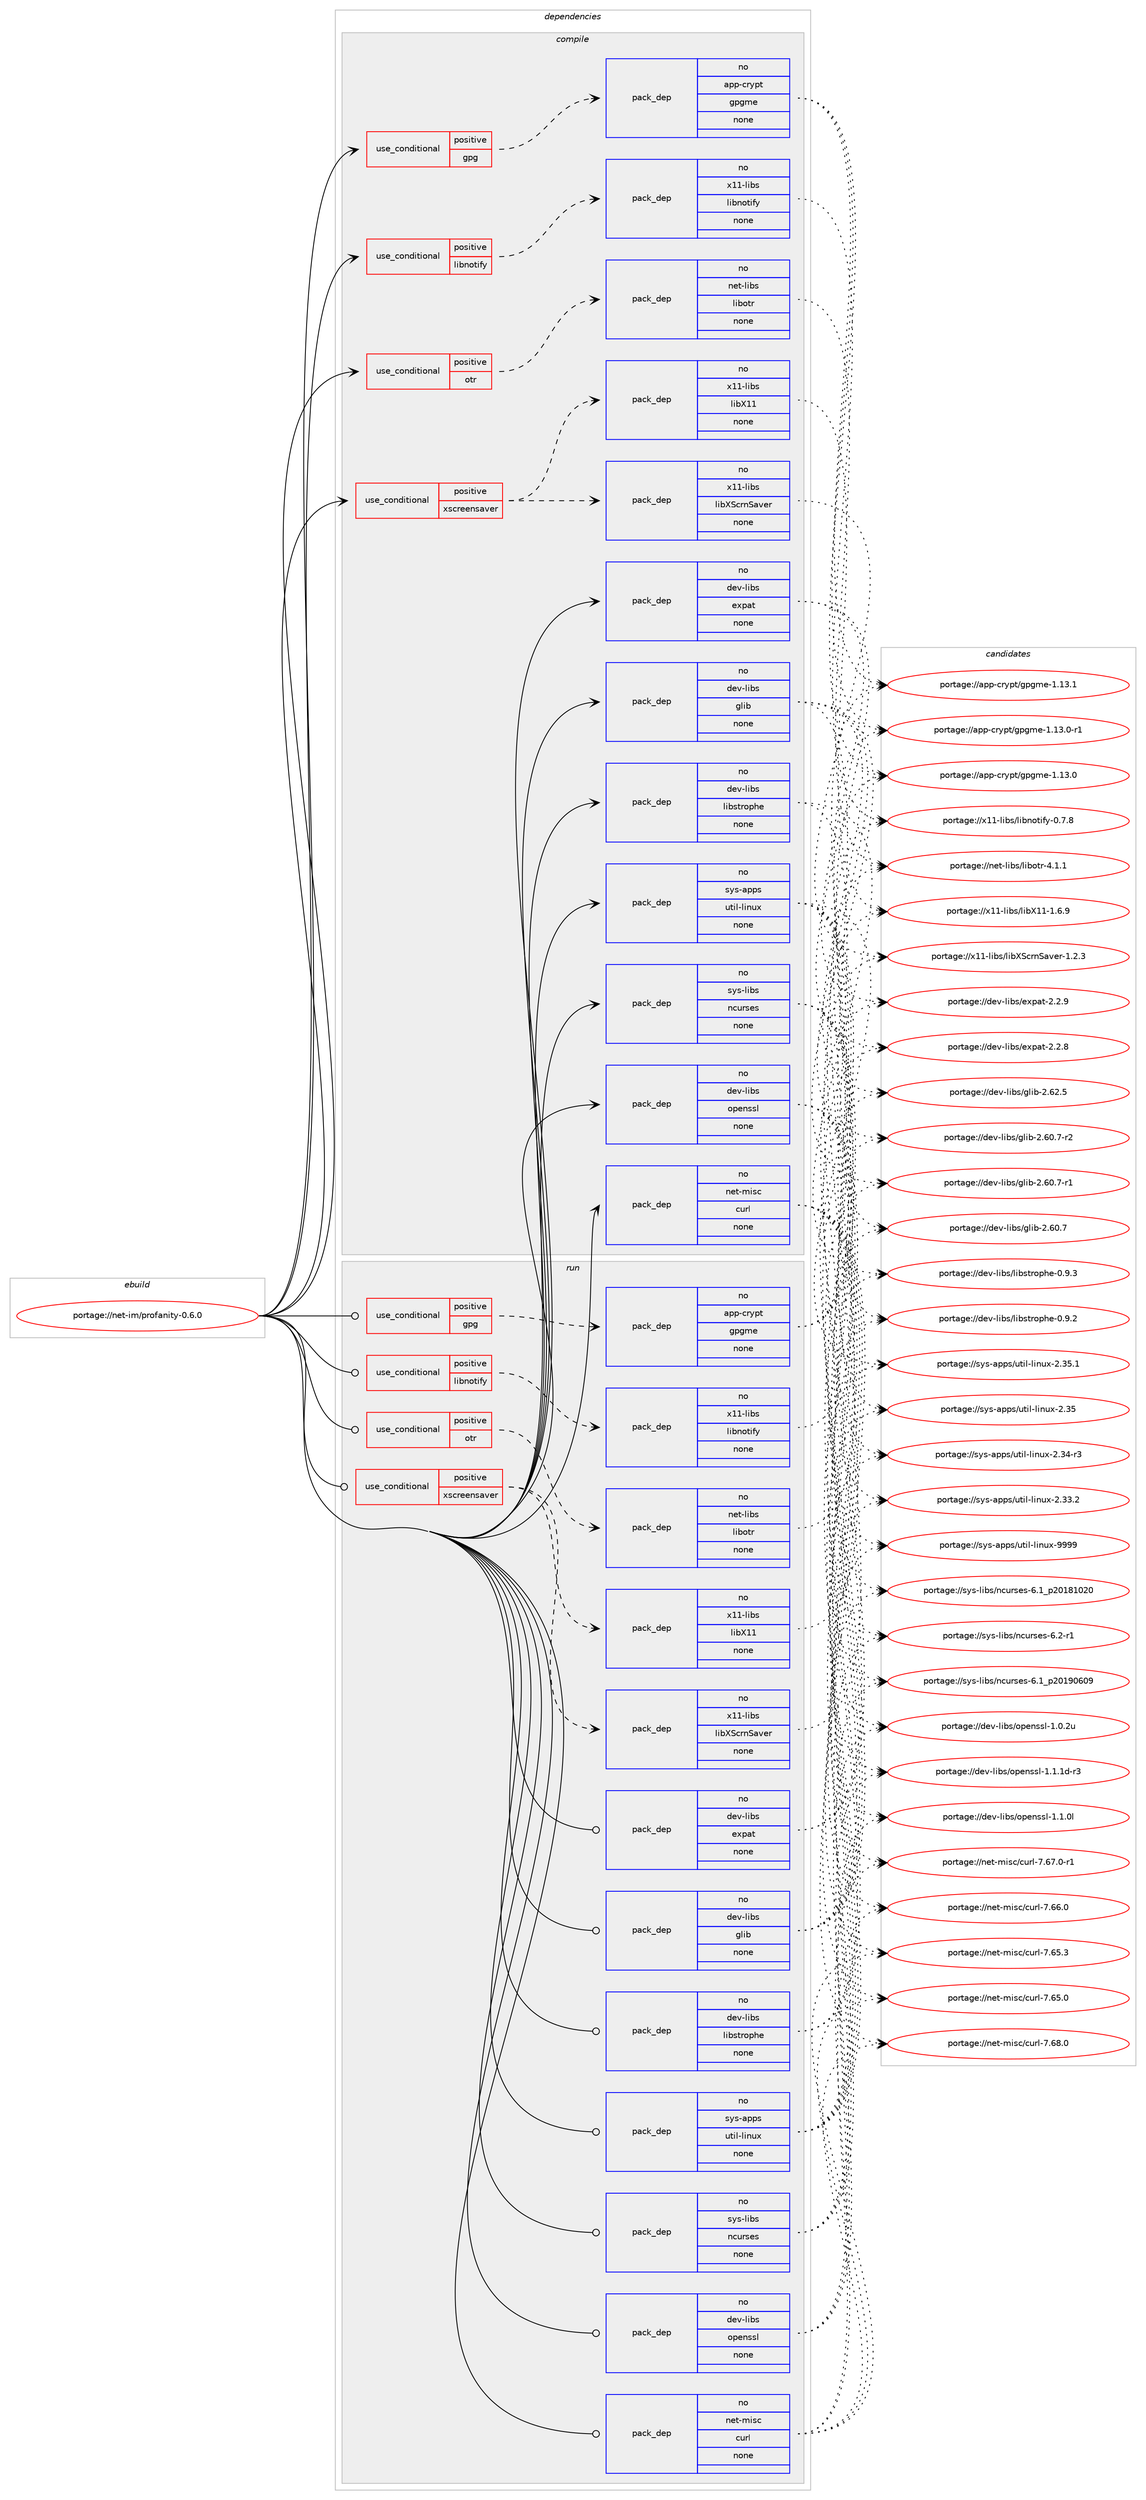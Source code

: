 digraph prolog {

# *************
# Graph options
# *************

newrank=true;
concentrate=true;
compound=true;
graph [rankdir=LR,fontname=Helvetica,fontsize=10,ranksep=1.5];#, ranksep=2.5, nodesep=0.2];
edge  [arrowhead=vee];
node  [fontname=Helvetica,fontsize=10];

# **********
# The ebuild
# **********

subgraph cluster_leftcol {
color=gray;
rank=same;
label=<<i>ebuild</i>>;
id [label="portage://net-im/profanity-0.6.0", color=red, width=4, href="../net-im/profanity-0.6.0.svg"];
}

# ****************
# The dependencies
# ****************

subgraph cluster_midcol {
color=gray;
label=<<i>dependencies</i>>;
subgraph cluster_compile {
fillcolor="#eeeeee";
style=filled;
label=<<i>compile</i>>;
subgraph cond20872 {
dependency93457 [label=<<TABLE BORDER="0" CELLBORDER="1" CELLSPACING="0" CELLPADDING="4"><TR><TD ROWSPAN="3" CELLPADDING="10">use_conditional</TD></TR><TR><TD>positive</TD></TR><TR><TD>gpg</TD></TR></TABLE>>, shape=none, color=red];
subgraph pack70859 {
dependency93458 [label=<<TABLE BORDER="0" CELLBORDER="1" CELLSPACING="0" CELLPADDING="4" WIDTH="220"><TR><TD ROWSPAN="6" CELLPADDING="30">pack_dep</TD></TR><TR><TD WIDTH="110">no</TD></TR><TR><TD>app-crypt</TD></TR><TR><TD>gpgme</TD></TR><TR><TD>none</TD></TR><TR><TD></TD></TR></TABLE>>, shape=none, color=blue];
}
dependency93457:e -> dependency93458:w [weight=20,style="dashed",arrowhead="vee"];
}
id:e -> dependency93457:w [weight=20,style="solid",arrowhead="vee"];
subgraph cond20873 {
dependency93459 [label=<<TABLE BORDER="0" CELLBORDER="1" CELLSPACING="0" CELLPADDING="4"><TR><TD ROWSPAN="3" CELLPADDING="10">use_conditional</TD></TR><TR><TD>positive</TD></TR><TR><TD>libnotify</TD></TR></TABLE>>, shape=none, color=red];
subgraph pack70860 {
dependency93460 [label=<<TABLE BORDER="0" CELLBORDER="1" CELLSPACING="0" CELLPADDING="4" WIDTH="220"><TR><TD ROWSPAN="6" CELLPADDING="30">pack_dep</TD></TR><TR><TD WIDTH="110">no</TD></TR><TR><TD>x11-libs</TD></TR><TR><TD>libnotify</TD></TR><TR><TD>none</TD></TR><TR><TD></TD></TR></TABLE>>, shape=none, color=blue];
}
dependency93459:e -> dependency93460:w [weight=20,style="dashed",arrowhead="vee"];
}
id:e -> dependency93459:w [weight=20,style="solid",arrowhead="vee"];
subgraph cond20874 {
dependency93461 [label=<<TABLE BORDER="0" CELLBORDER="1" CELLSPACING="0" CELLPADDING="4"><TR><TD ROWSPAN="3" CELLPADDING="10">use_conditional</TD></TR><TR><TD>positive</TD></TR><TR><TD>otr</TD></TR></TABLE>>, shape=none, color=red];
subgraph pack70861 {
dependency93462 [label=<<TABLE BORDER="0" CELLBORDER="1" CELLSPACING="0" CELLPADDING="4" WIDTH="220"><TR><TD ROWSPAN="6" CELLPADDING="30">pack_dep</TD></TR><TR><TD WIDTH="110">no</TD></TR><TR><TD>net-libs</TD></TR><TR><TD>libotr</TD></TR><TR><TD>none</TD></TR><TR><TD></TD></TR></TABLE>>, shape=none, color=blue];
}
dependency93461:e -> dependency93462:w [weight=20,style="dashed",arrowhead="vee"];
}
id:e -> dependency93461:w [weight=20,style="solid",arrowhead="vee"];
subgraph cond20875 {
dependency93463 [label=<<TABLE BORDER="0" CELLBORDER="1" CELLSPACING="0" CELLPADDING="4"><TR><TD ROWSPAN="3" CELLPADDING="10">use_conditional</TD></TR><TR><TD>positive</TD></TR><TR><TD>xscreensaver</TD></TR></TABLE>>, shape=none, color=red];
subgraph pack70862 {
dependency93464 [label=<<TABLE BORDER="0" CELLBORDER="1" CELLSPACING="0" CELLPADDING="4" WIDTH="220"><TR><TD ROWSPAN="6" CELLPADDING="30">pack_dep</TD></TR><TR><TD WIDTH="110">no</TD></TR><TR><TD>x11-libs</TD></TR><TR><TD>libXScrnSaver</TD></TR><TR><TD>none</TD></TR><TR><TD></TD></TR></TABLE>>, shape=none, color=blue];
}
dependency93463:e -> dependency93464:w [weight=20,style="dashed",arrowhead="vee"];
subgraph pack70863 {
dependency93465 [label=<<TABLE BORDER="0" CELLBORDER="1" CELLSPACING="0" CELLPADDING="4" WIDTH="220"><TR><TD ROWSPAN="6" CELLPADDING="30">pack_dep</TD></TR><TR><TD WIDTH="110">no</TD></TR><TR><TD>x11-libs</TD></TR><TR><TD>libX11</TD></TR><TR><TD>none</TD></TR><TR><TD></TD></TR></TABLE>>, shape=none, color=blue];
}
dependency93463:e -> dependency93465:w [weight=20,style="dashed",arrowhead="vee"];
}
id:e -> dependency93463:w [weight=20,style="solid",arrowhead="vee"];
subgraph pack70864 {
dependency93466 [label=<<TABLE BORDER="0" CELLBORDER="1" CELLSPACING="0" CELLPADDING="4" WIDTH="220"><TR><TD ROWSPAN="6" CELLPADDING="30">pack_dep</TD></TR><TR><TD WIDTH="110">no</TD></TR><TR><TD>dev-libs</TD></TR><TR><TD>expat</TD></TR><TR><TD>none</TD></TR><TR><TD></TD></TR></TABLE>>, shape=none, color=blue];
}
id:e -> dependency93466:w [weight=20,style="solid",arrowhead="vee"];
subgraph pack70865 {
dependency93467 [label=<<TABLE BORDER="0" CELLBORDER="1" CELLSPACING="0" CELLPADDING="4" WIDTH="220"><TR><TD ROWSPAN="6" CELLPADDING="30">pack_dep</TD></TR><TR><TD WIDTH="110">no</TD></TR><TR><TD>dev-libs</TD></TR><TR><TD>glib</TD></TR><TR><TD>none</TD></TR><TR><TD></TD></TR></TABLE>>, shape=none, color=blue];
}
id:e -> dependency93467:w [weight=20,style="solid",arrowhead="vee"];
subgraph pack70866 {
dependency93468 [label=<<TABLE BORDER="0" CELLBORDER="1" CELLSPACING="0" CELLPADDING="4" WIDTH="220"><TR><TD ROWSPAN="6" CELLPADDING="30">pack_dep</TD></TR><TR><TD WIDTH="110">no</TD></TR><TR><TD>dev-libs</TD></TR><TR><TD>libstrophe</TD></TR><TR><TD>none</TD></TR><TR><TD></TD></TR></TABLE>>, shape=none, color=blue];
}
id:e -> dependency93468:w [weight=20,style="solid",arrowhead="vee"];
subgraph pack70867 {
dependency93469 [label=<<TABLE BORDER="0" CELLBORDER="1" CELLSPACING="0" CELLPADDING="4" WIDTH="220"><TR><TD ROWSPAN="6" CELLPADDING="30">pack_dep</TD></TR><TR><TD WIDTH="110">no</TD></TR><TR><TD>dev-libs</TD></TR><TR><TD>openssl</TD></TR><TR><TD>none</TD></TR><TR><TD></TD></TR></TABLE>>, shape=none, color=blue];
}
id:e -> dependency93469:w [weight=20,style="solid",arrowhead="vee"];
subgraph pack70868 {
dependency93470 [label=<<TABLE BORDER="0" CELLBORDER="1" CELLSPACING="0" CELLPADDING="4" WIDTH="220"><TR><TD ROWSPAN="6" CELLPADDING="30">pack_dep</TD></TR><TR><TD WIDTH="110">no</TD></TR><TR><TD>net-misc</TD></TR><TR><TD>curl</TD></TR><TR><TD>none</TD></TR><TR><TD></TD></TR></TABLE>>, shape=none, color=blue];
}
id:e -> dependency93470:w [weight=20,style="solid",arrowhead="vee"];
subgraph pack70869 {
dependency93471 [label=<<TABLE BORDER="0" CELLBORDER="1" CELLSPACING="0" CELLPADDING="4" WIDTH="220"><TR><TD ROWSPAN="6" CELLPADDING="30">pack_dep</TD></TR><TR><TD WIDTH="110">no</TD></TR><TR><TD>sys-apps</TD></TR><TR><TD>util-linux</TD></TR><TR><TD>none</TD></TR><TR><TD></TD></TR></TABLE>>, shape=none, color=blue];
}
id:e -> dependency93471:w [weight=20,style="solid",arrowhead="vee"];
subgraph pack70870 {
dependency93472 [label=<<TABLE BORDER="0" CELLBORDER="1" CELLSPACING="0" CELLPADDING="4" WIDTH="220"><TR><TD ROWSPAN="6" CELLPADDING="30">pack_dep</TD></TR><TR><TD WIDTH="110">no</TD></TR><TR><TD>sys-libs</TD></TR><TR><TD>ncurses</TD></TR><TR><TD>none</TD></TR><TR><TD></TD></TR></TABLE>>, shape=none, color=blue];
}
id:e -> dependency93472:w [weight=20,style="solid",arrowhead="vee"];
}
subgraph cluster_compileandrun {
fillcolor="#eeeeee";
style=filled;
label=<<i>compile and run</i>>;
}
subgraph cluster_run {
fillcolor="#eeeeee";
style=filled;
label=<<i>run</i>>;
subgraph cond20876 {
dependency93473 [label=<<TABLE BORDER="0" CELLBORDER="1" CELLSPACING="0" CELLPADDING="4"><TR><TD ROWSPAN="3" CELLPADDING="10">use_conditional</TD></TR><TR><TD>positive</TD></TR><TR><TD>gpg</TD></TR></TABLE>>, shape=none, color=red];
subgraph pack70871 {
dependency93474 [label=<<TABLE BORDER="0" CELLBORDER="1" CELLSPACING="0" CELLPADDING="4" WIDTH="220"><TR><TD ROWSPAN="6" CELLPADDING="30">pack_dep</TD></TR><TR><TD WIDTH="110">no</TD></TR><TR><TD>app-crypt</TD></TR><TR><TD>gpgme</TD></TR><TR><TD>none</TD></TR><TR><TD></TD></TR></TABLE>>, shape=none, color=blue];
}
dependency93473:e -> dependency93474:w [weight=20,style="dashed",arrowhead="vee"];
}
id:e -> dependency93473:w [weight=20,style="solid",arrowhead="odot"];
subgraph cond20877 {
dependency93475 [label=<<TABLE BORDER="0" CELLBORDER="1" CELLSPACING="0" CELLPADDING="4"><TR><TD ROWSPAN="3" CELLPADDING="10">use_conditional</TD></TR><TR><TD>positive</TD></TR><TR><TD>libnotify</TD></TR></TABLE>>, shape=none, color=red];
subgraph pack70872 {
dependency93476 [label=<<TABLE BORDER="0" CELLBORDER="1" CELLSPACING="0" CELLPADDING="4" WIDTH="220"><TR><TD ROWSPAN="6" CELLPADDING="30">pack_dep</TD></TR><TR><TD WIDTH="110">no</TD></TR><TR><TD>x11-libs</TD></TR><TR><TD>libnotify</TD></TR><TR><TD>none</TD></TR><TR><TD></TD></TR></TABLE>>, shape=none, color=blue];
}
dependency93475:e -> dependency93476:w [weight=20,style="dashed",arrowhead="vee"];
}
id:e -> dependency93475:w [weight=20,style="solid",arrowhead="odot"];
subgraph cond20878 {
dependency93477 [label=<<TABLE BORDER="0" CELLBORDER="1" CELLSPACING="0" CELLPADDING="4"><TR><TD ROWSPAN="3" CELLPADDING="10">use_conditional</TD></TR><TR><TD>positive</TD></TR><TR><TD>otr</TD></TR></TABLE>>, shape=none, color=red];
subgraph pack70873 {
dependency93478 [label=<<TABLE BORDER="0" CELLBORDER="1" CELLSPACING="0" CELLPADDING="4" WIDTH="220"><TR><TD ROWSPAN="6" CELLPADDING="30">pack_dep</TD></TR><TR><TD WIDTH="110">no</TD></TR><TR><TD>net-libs</TD></TR><TR><TD>libotr</TD></TR><TR><TD>none</TD></TR><TR><TD></TD></TR></TABLE>>, shape=none, color=blue];
}
dependency93477:e -> dependency93478:w [weight=20,style="dashed",arrowhead="vee"];
}
id:e -> dependency93477:w [weight=20,style="solid",arrowhead="odot"];
subgraph cond20879 {
dependency93479 [label=<<TABLE BORDER="0" CELLBORDER="1" CELLSPACING="0" CELLPADDING="4"><TR><TD ROWSPAN="3" CELLPADDING="10">use_conditional</TD></TR><TR><TD>positive</TD></TR><TR><TD>xscreensaver</TD></TR></TABLE>>, shape=none, color=red];
subgraph pack70874 {
dependency93480 [label=<<TABLE BORDER="0" CELLBORDER="1" CELLSPACING="0" CELLPADDING="4" WIDTH="220"><TR><TD ROWSPAN="6" CELLPADDING="30">pack_dep</TD></TR><TR><TD WIDTH="110">no</TD></TR><TR><TD>x11-libs</TD></TR><TR><TD>libXScrnSaver</TD></TR><TR><TD>none</TD></TR><TR><TD></TD></TR></TABLE>>, shape=none, color=blue];
}
dependency93479:e -> dependency93480:w [weight=20,style="dashed",arrowhead="vee"];
subgraph pack70875 {
dependency93481 [label=<<TABLE BORDER="0" CELLBORDER="1" CELLSPACING="0" CELLPADDING="4" WIDTH="220"><TR><TD ROWSPAN="6" CELLPADDING="30">pack_dep</TD></TR><TR><TD WIDTH="110">no</TD></TR><TR><TD>x11-libs</TD></TR><TR><TD>libX11</TD></TR><TR><TD>none</TD></TR><TR><TD></TD></TR></TABLE>>, shape=none, color=blue];
}
dependency93479:e -> dependency93481:w [weight=20,style="dashed",arrowhead="vee"];
}
id:e -> dependency93479:w [weight=20,style="solid",arrowhead="odot"];
subgraph pack70876 {
dependency93482 [label=<<TABLE BORDER="0" CELLBORDER="1" CELLSPACING="0" CELLPADDING="4" WIDTH="220"><TR><TD ROWSPAN="6" CELLPADDING="30">pack_dep</TD></TR><TR><TD WIDTH="110">no</TD></TR><TR><TD>dev-libs</TD></TR><TR><TD>expat</TD></TR><TR><TD>none</TD></TR><TR><TD></TD></TR></TABLE>>, shape=none, color=blue];
}
id:e -> dependency93482:w [weight=20,style="solid",arrowhead="odot"];
subgraph pack70877 {
dependency93483 [label=<<TABLE BORDER="0" CELLBORDER="1" CELLSPACING="0" CELLPADDING="4" WIDTH="220"><TR><TD ROWSPAN="6" CELLPADDING="30">pack_dep</TD></TR><TR><TD WIDTH="110">no</TD></TR><TR><TD>dev-libs</TD></TR><TR><TD>glib</TD></TR><TR><TD>none</TD></TR><TR><TD></TD></TR></TABLE>>, shape=none, color=blue];
}
id:e -> dependency93483:w [weight=20,style="solid",arrowhead="odot"];
subgraph pack70878 {
dependency93484 [label=<<TABLE BORDER="0" CELLBORDER="1" CELLSPACING="0" CELLPADDING="4" WIDTH="220"><TR><TD ROWSPAN="6" CELLPADDING="30">pack_dep</TD></TR><TR><TD WIDTH="110">no</TD></TR><TR><TD>dev-libs</TD></TR><TR><TD>libstrophe</TD></TR><TR><TD>none</TD></TR><TR><TD></TD></TR></TABLE>>, shape=none, color=blue];
}
id:e -> dependency93484:w [weight=20,style="solid",arrowhead="odot"];
subgraph pack70879 {
dependency93485 [label=<<TABLE BORDER="0" CELLBORDER="1" CELLSPACING="0" CELLPADDING="4" WIDTH="220"><TR><TD ROWSPAN="6" CELLPADDING="30">pack_dep</TD></TR><TR><TD WIDTH="110">no</TD></TR><TR><TD>dev-libs</TD></TR><TR><TD>openssl</TD></TR><TR><TD>none</TD></TR><TR><TD></TD></TR></TABLE>>, shape=none, color=blue];
}
id:e -> dependency93485:w [weight=20,style="solid",arrowhead="odot"];
subgraph pack70880 {
dependency93486 [label=<<TABLE BORDER="0" CELLBORDER="1" CELLSPACING="0" CELLPADDING="4" WIDTH="220"><TR><TD ROWSPAN="6" CELLPADDING="30">pack_dep</TD></TR><TR><TD WIDTH="110">no</TD></TR><TR><TD>net-misc</TD></TR><TR><TD>curl</TD></TR><TR><TD>none</TD></TR><TR><TD></TD></TR></TABLE>>, shape=none, color=blue];
}
id:e -> dependency93486:w [weight=20,style="solid",arrowhead="odot"];
subgraph pack70881 {
dependency93487 [label=<<TABLE BORDER="0" CELLBORDER="1" CELLSPACING="0" CELLPADDING="4" WIDTH="220"><TR><TD ROWSPAN="6" CELLPADDING="30">pack_dep</TD></TR><TR><TD WIDTH="110">no</TD></TR><TR><TD>sys-apps</TD></TR><TR><TD>util-linux</TD></TR><TR><TD>none</TD></TR><TR><TD></TD></TR></TABLE>>, shape=none, color=blue];
}
id:e -> dependency93487:w [weight=20,style="solid",arrowhead="odot"];
subgraph pack70882 {
dependency93488 [label=<<TABLE BORDER="0" CELLBORDER="1" CELLSPACING="0" CELLPADDING="4" WIDTH="220"><TR><TD ROWSPAN="6" CELLPADDING="30">pack_dep</TD></TR><TR><TD WIDTH="110">no</TD></TR><TR><TD>sys-libs</TD></TR><TR><TD>ncurses</TD></TR><TR><TD>none</TD></TR><TR><TD></TD></TR></TABLE>>, shape=none, color=blue];
}
id:e -> dependency93488:w [weight=20,style="solid",arrowhead="odot"];
}
}

# **************
# The candidates
# **************

subgraph cluster_choices {
rank=same;
color=gray;
label=<<i>candidates</i>>;

subgraph choice70859 {
color=black;
nodesep=1;
choice9711211245991141211121164710311210310910145494649514649 [label="portage://app-crypt/gpgme-1.13.1", color=red, width=4,href="../app-crypt/gpgme-1.13.1.svg"];
choice97112112459911412111211647103112103109101454946495146484511449 [label="portage://app-crypt/gpgme-1.13.0-r1", color=red, width=4,href="../app-crypt/gpgme-1.13.0-r1.svg"];
choice9711211245991141211121164710311210310910145494649514648 [label="portage://app-crypt/gpgme-1.13.0", color=red, width=4,href="../app-crypt/gpgme-1.13.0.svg"];
dependency93458:e -> choice9711211245991141211121164710311210310910145494649514649:w [style=dotted,weight="100"];
dependency93458:e -> choice97112112459911412111211647103112103109101454946495146484511449:w [style=dotted,weight="100"];
dependency93458:e -> choice9711211245991141211121164710311210310910145494649514648:w [style=dotted,weight="100"];
}
subgraph choice70860 {
color=black;
nodesep=1;
choice120494945108105981154710810598110111116105102121454846554656 [label="portage://x11-libs/libnotify-0.7.8", color=red, width=4,href="../x11-libs/libnotify-0.7.8.svg"];
dependency93460:e -> choice120494945108105981154710810598110111116105102121454846554656:w [style=dotted,weight="100"];
}
subgraph choice70861 {
color=black;
nodesep=1;
choice11010111645108105981154710810598111116114455246494649 [label="portage://net-libs/libotr-4.1.1", color=red, width=4,href="../net-libs/libotr-4.1.1.svg"];
dependency93462:e -> choice11010111645108105981154710810598111116114455246494649:w [style=dotted,weight="100"];
}
subgraph choice70862 {
color=black;
nodesep=1;
choice1204949451081059811547108105988883991141108397118101114454946504651 [label="portage://x11-libs/libXScrnSaver-1.2.3", color=red, width=4,href="../x11-libs/libXScrnSaver-1.2.3.svg"];
dependency93464:e -> choice1204949451081059811547108105988883991141108397118101114454946504651:w [style=dotted,weight="100"];
}
subgraph choice70863 {
color=black;
nodesep=1;
choice120494945108105981154710810598884949454946544657 [label="portage://x11-libs/libX11-1.6.9", color=red, width=4,href="../x11-libs/libX11-1.6.9.svg"];
dependency93465:e -> choice120494945108105981154710810598884949454946544657:w [style=dotted,weight="100"];
}
subgraph choice70864 {
color=black;
nodesep=1;
choice10010111845108105981154710112011297116455046504657 [label="portage://dev-libs/expat-2.2.9", color=red, width=4,href="../dev-libs/expat-2.2.9.svg"];
choice10010111845108105981154710112011297116455046504656 [label="portage://dev-libs/expat-2.2.8", color=red, width=4,href="../dev-libs/expat-2.2.8.svg"];
dependency93466:e -> choice10010111845108105981154710112011297116455046504657:w [style=dotted,weight="100"];
dependency93466:e -> choice10010111845108105981154710112011297116455046504656:w [style=dotted,weight="100"];
}
subgraph choice70865 {
color=black;
nodesep=1;
choice1001011184510810598115471031081059845504654504653 [label="portage://dev-libs/glib-2.62.5", color=red, width=4,href="../dev-libs/glib-2.62.5.svg"];
choice10010111845108105981154710310810598455046544846554511450 [label="portage://dev-libs/glib-2.60.7-r2", color=red, width=4,href="../dev-libs/glib-2.60.7-r2.svg"];
choice10010111845108105981154710310810598455046544846554511449 [label="portage://dev-libs/glib-2.60.7-r1", color=red, width=4,href="../dev-libs/glib-2.60.7-r1.svg"];
choice1001011184510810598115471031081059845504654484655 [label="portage://dev-libs/glib-2.60.7", color=red, width=4,href="../dev-libs/glib-2.60.7.svg"];
dependency93467:e -> choice1001011184510810598115471031081059845504654504653:w [style=dotted,weight="100"];
dependency93467:e -> choice10010111845108105981154710310810598455046544846554511450:w [style=dotted,weight="100"];
dependency93467:e -> choice10010111845108105981154710310810598455046544846554511449:w [style=dotted,weight="100"];
dependency93467:e -> choice1001011184510810598115471031081059845504654484655:w [style=dotted,weight="100"];
}
subgraph choice70866 {
color=black;
nodesep=1;
choice10010111845108105981154710810598115116114111112104101454846574651 [label="portage://dev-libs/libstrophe-0.9.3", color=red, width=4,href="../dev-libs/libstrophe-0.9.3.svg"];
choice10010111845108105981154710810598115116114111112104101454846574650 [label="portage://dev-libs/libstrophe-0.9.2", color=red, width=4,href="../dev-libs/libstrophe-0.9.2.svg"];
dependency93468:e -> choice10010111845108105981154710810598115116114111112104101454846574651:w [style=dotted,weight="100"];
dependency93468:e -> choice10010111845108105981154710810598115116114111112104101454846574650:w [style=dotted,weight="100"];
}
subgraph choice70867 {
color=black;
nodesep=1;
choice1001011184510810598115471111121011101151151084549464946491004511451 [label="portage://dev-libs/openssl-1.1.1d-r3", color=red, width=4,href="../dev-libs/openssl-1.1.1d-r3.svg"];
choice100101118451081059811547111112101110115115108454946494648108 [label="portage://dev-libs/openssl-1.1.0l", color=red, width=4,href="../dev-libs/openssl-1.1.0l.svg"];
choice100101118451081059811547111112101110115115108454946484650117 [label="portage://dev-libs/openssl-1.0.2u", color=red, width=4,href="../dev-libs/openssl-1.0.2u.svg"];
dependency93469:e -> choice1001011184510810598115471111121011101151151084549464946491004511451:w [style=dotted,weight="100"];
dependency93469:e -> choice100101118451081059811547111112101110115115108454946494648108:w [style=dotted,weight="100"];
dependency93469:e -> choice100101118451081059811547111112101110115115108454946484650117:w [style=dotted,weight="100"];
}
subgraph choice70868 {
color=black;
nodesep=1;
choice1101011164510910511599479911711410845554654564648 [label="portage://net-misc/curl-7.68.0", color=red, width=4,href="../net-misc/curl-7.68.0.svg"];
choice11010111645109105115994799117114108455546545546484511449 [label="portage://net-misc/curl-7.67.0-r1", color=red, width=4,href="../net-misc/curl-7.67.0-r1.svg"];
choice1101011164510910511599479911711410845554654544648 [label="portage://net-misc/curl-7.66.0", color=red, width=4,href="../net-misc/curl-7.66.0.svg"];
choice1101011164510910511599479911711410845554654534651 [label="portage://net-misc/curl-7.65.3", color=red, width=4,href="../net-misc/curl-7.65.3.svg"];
choice1101011164510910511599479911711410845554654534648 [label="portage://net-misc/curl-7.65.0", color=red, width=4,href="../net-misc/curl-7.65.0.svg"];
dependency93470:e -> choice1101011164510910511599479911711410845554654564648:w [style=dotted,weight="100"];
dependency93470:e -> choice11010111645109105115994799117114108455546545546484511449:w [style=dotted,weight="100"];
dependency93470:e -> choice1101011164510910511599479911711410845554654544648:w [style=dotted,weight="100"];
dependency93470:e -> choice1101011164510910511599479911711410845554654534651:w [style=dotted,weight="100"];
dependency93470:e -> choice1101011164510910511599479911711410845554654534648:w [style=dotted,weight="100"];
}
subgraph choice70869 {
color=black;
nodesep=1;
choice115121115459711211211547117116105108451081051101171204557575757 [label="portage://sys-apps/util-linux-9999", color=red, width=4,href="../sys-apps/util-linux-9999.svg"];
choice1151211154597112112115471171161051084510810511011712045504651534649 [label="portage://sys-apps/util-linux-2.35.1", color=red, width=4,href="../sys-apps/util-linux-2.35.1.svg"];
choice115121115459711211211547117116105108451081051101171204550465153 [label="portage://sys-apps/util-linux-2.35", color=red, width=4,href="../sys-apps/util-linux-2.35.svg"];
choice1151211154597112112115471171161051084510810511011712045504651524511451 [label="portage://sys-apps/util-linux-2.34-r3", color=red, width=4,href="../sys-apps/util-linux-2.34-r3.svg"];
choice1151211154597112112115471171161051084510810511011712045504651514650 [label="portage://sys-apps/util-linux-2.33.2", color=red, width=4,href="../sys-apps/util-linux-2.33.2.svg"];
dependency93471:e -> choice115121115459711211211547117116105108451081051101171204557575757:w [style=dotted,weight="100"];
dependency93471:e -> choice1151211154597112112115471171161051084510810511011712045504651534649:w [style=dotted,weight="100"];
dependency93471:e -> choice115121115459711211211547117116105108451081051101171204550465153:w [style=dotted,weight="100"];
dependency93471:e -> choice1151211154597112112115471171161051084510810511011712045504651524511451:w [style=dotted,weight="100"];
dependency93471:e -> choice1151211154597112112115471171161051084510810511011712045504651514650:w [style=dotted,weight="100"];
}
subgraph choice70870 {
color=black;
nodesep=1;
choice11512111545108105981154711099117114115101115455446504511449 [label="portage://sys-libs/ncurses-6.2-r1", color=red, width=4,href="../sys-libs/ncurses-6.2-r1.svg"];
choice1151211154510810598115471109911711411510111545544649951125048495748544857 [label="portage://sys-libs/ncurses-6.1_p20190609", color=red, width=4,href="../sys-libs/ncurses-6.1_p20190609.svg"];
choice1151211154510810598115471109911711411510111545544649951125048495649485048 [label="portage://sys-libs/ncurses-6.1_p20181020", color=red, width=4,href="../sys-libs/ncurses-6.1_p20181020.svg"];
dependency93472:e -> choice11512111545108105981154711099117114115101115455446504511449:w [style=dotted,weight="100"];
dependency93472:e -> choice1151211154510810598115471109911711411510111545544649951125048495748544857:w [style=dotted,weight="100"];
dependency93472:e -> choice1151211154510810598115471109911711411510111545544649951125048495649485048:w [style=dotted,weight="100"];
}
subgraph choice70871 {
color=black;
nodesep=1;
choice9711211245991141211121164710311210310910145494649514649 [label="portage://app-crypt/gpgme-1.13.1", color=red, width=4,href="../app-crypt/gpgme-1.13.1.svg"];
choice97112112459911412111211647103112103109101454946495146484511449 [label="portage://app-crypt/gpgme-1.13.0-r1", color=red, width=4,href="../app-crypt/gpgme-1.13.0-r1.svg"];
choice9711211245991141211121164710311210310910145494649514648 [label="portage://app-crypt/gpgme-1.13.0", color=red, width=4,href="../app-crypt/gpgme-1.13.0.svg"];
dependency93474:e -> choice9711211245991141211121164710311210310910145494649514649:w [style=dotted,weight="100"];
dependency93474:e -> choice97112112459911412111211647103112103109101454946495146484511449:w [style=dotted,weight="100"];
dependency93474:e -> choice9711211245991141211121164710311210310910145494649514648:w [style=dotted,weight="100"];
}
subgraph choice70872 {
color=black;
nodesep=1;
choice120494945108105981154710810598110111116105102121454846554656 [label="portage://x11-libs/libnotify-0.7.8", color=red, width=4,href="../x11-libs/libnotify-0.7.8.svg"];
dependency93476:e -> choice120494945108105981154710810598110111116105102121454846554656:w [style=dotted,weight="100"];
}
subgraph choice70873 {
color=black;
nodesep=1;
choice11010111645108105981154710810598111116114455246494649 [label="portage://net-libs/libotr-4.1.1", color=red, width=4,href="../net-libs/libotr-4.1.1.svg"];
dependency93478:e -> choice11010111645108105981154710810598111116114455246494649:w [style=dotted,weight="100"];
}
subgraph choice70874 {
color=black;
nodesep=1;
choice1204949451081059811547108105988883991141108397118101114454946504651 [label="portage://x11-libs/libXScrnSaver-1.2.3", color=red, width=4,href="../x11-libs/libXScrnSaver-1.2.3.svg"];
dependency93480:e -> choice1204949451081059811547108105988883991141108397118101114454946504651:w [style=dotted,weight="100"];
}
subgraph choice70875 {
color=black;
nodesep=1;
choice120494945108105981154710810598884949454946544657 [label="portage://x11-libs/libX11-1.6.9", color=red, width=4,href="../x11-libs/libX11-1.6.9.svg"];
dependency93481:e -> choice120494945108105981154710810598884949454946544657:w [style=dotted,weight="100"];
}
subgraph choice70876 {
color=black;
nodesep=1;
choice10010111845108105981154710112011297116455046504657 [label="portage://dev-libs/expat-2.2.9", color=red, width=4,href="../dev-libs/expat-2.2.9.svg"];
choice10010111845108105981154710112011297116455046504656 [label="portage://dev-libs/expat-2.2.8", color=red, width=4,href="../dev-libs/expat-2.2.8.svg"];
dependency93482:e -> choice10010111845108105981154710112011297116455046504657:w [style=dotted,weight="100"];
dependency93482:e -> choice10010111845108105981154710112011297116455046504656:w [style=dotted,weight="100"];
}
subgraph choice70877 {
color=black;
nodesep=1;
choice1001011184510810598115471031081059845504654504653 [label="portage://dev-libs/glib-2.62.5", color=red, width=4,href="../dev-libs/glib-2.62.5.svg"];
choice10010111845108105981154710310810598455046544846554511450 [label="portage://dev-libs/glib-2.60.7-r2", color=red, width=4,href="../dev-libs/glib-2.60.7-r2.svg"];
choice10010111845108105981154710310810598455046544846554511449 [label="portage://dev-libs/glib-2.60.7-r1", color=red, width=4,href="../dev-libs/glib-2.60.7-r1.svg"];
choice1001011184510810598115471031081059845504654484655 [label="portage://dev-libs/glib-2.60.7", color=red, width=4,href="../dev-libs/glib-2.60.7.svg"];
dependency93483:e -> choice1001011184510810598115471031081059845504654504653:w [style=dotted,weight="100"];
dependency93483:e -> choice10010111845108105981154710310810598455046544846554511450:w [style=dotted,weight="100"];
dependency93483:e -> choice10010111845108105981154710310810598455046544846554511449:w [style=dotted,weight="100"];
dependency93483:e -> choice1001011184510810598115471031081059845504654484655:w [style=dotted,weight="100"];
}
subgraph choice70878 {
color=black;
nodesep=1;
choice10010111845108105981154710810598115116114111112104101454846574651 [label="portage://dev-libs/libstrophe-0.9.3", color=red, width=4,href="../dev-libs/libstrophe-0.9.3.svg"];
choice10010111845108105981154710810598115116114111112104101454846574650 [label="portage://dev-libs/libstrophe-0.9.2", color=red, width=4,href="../dev-libs/libstrophe-0.9.2.svg"];
dependency93484:e -> choice10010111845108105981154710810598115116114111112104101454846574651:w [style=dotted,weight="100"];
dependency93484:e -> choice10010111845108105981154710810598115116114111112104101454846574650:w [style=dotted,weight="100"];
}
subgraph choice70879 {
color=black;
nodesep=1;
choice1001011184510810598115471111121011101151151084549464946491004511451 [label="portage://dev-libs/openssl-1.1.1d-r3", color=red, width=4,href="../dev-libs/openssl-1.1.1d-r3.svg"];
choice100101118451081059811547111112101110115115108454946494648108 [label="portage://dev-libs/openssl-1.1.0l", color=red, width=4,href="../dev-libs/openssl-1.1.0l.svg"];
choice100101118451081059811547111112101110115115108454946484650117 [label="portage://dev-libs/openssl-1.0.2u", color=red, width=4,href="../dev-libs/openssl-1.0.2u.svg"];
dependency93485:e -> choice1001011184510810598115471111121011101151151084549464946491004511451:w [style=dotted,weight="100"];
dependency93485:e -> choice100101118451081059811547111112101110115115108454946494648108:w [style=dotted,weight="100"];
dependency93485:e -> choice100101118451081059811547111112101110115115108454946484650117:w [style=dotted,weight="100"];
}
subgraph choice70880 {
color=black;
nodesep=1;
choice1101011164510910511599479911711410845554654564648 [label="portage://net-misc/curl-7.68.0", color=red, width=4,href="../net-misc/curl-7.68.0.svg"];
choice11010111645109105115994799117114108455546545546484511449 [label="portage://net-misc/curl-7.67.0-r1", color=red, width=4,href="../net-misc/curl-7.67.0-r1.svg"];
choice1101011164510910511599479911711410845554654544648 [label="portage://net-misc/curl-7.66.0", color=red, width=4,href="../net-misc/curl-7.66.0.svg"];
choice1101011164510910511599479911711410845554654534651 [label="portage://net-misc/curl-7.65.3", color=red, width=4,href="../net-misc/curl-7.65.3.svg"];
choice1101011164510910511599479911711410845554654534648 [label="portage://net-misc/curl-7.65.0", color=red, width=4,href="../net-misc/curl-7.65.0.svg"];
dependency93486:e -> choice1101011164510910511599479911711410845554654564648:w [style=dotted,weight="100"];
dependency93486:e -> choice11010111645109105115994799117114108455546545546484511449:w [style=dotted,weight="100"];
dependency93486:e -> choice1101011164510910511599479911711410845554654544648:w [style=dotted,weight="100"];
dependency93486:e -> choice1101011164510910511599479911711410845554654534651:w [style=dotted,weight="100"];
dependency93486:e -> choice1101011164510910511599479911711410845554654534648:w [style=dotted,weight="100"];
}
subgraph choice70881 {
color=black;
nodesep=1;
choice115121115459711211211547117116105108451081051101171204557575757 [label="portage://sys-apps/util-linux-9999", color=red, width=4,href="../sys-apps/util-linux-9999.svg"];
choice1151211154597112112115471171161051084510810511011712045504651534649 [label="portage://sys-apps/util-linux-2.35.1", color=red, width=4,href="../sys-apps/util-linux-2.35.1.svg"];
choice115121115459711211211547117116105108451081051101171204550465153 [label="portage://sys-apps/util-linux-2.35", color=red, width=4,href="../sys-apps/util-linux-2.35.svg"];
choice1151211154597112112115471171161051084510810511011712045504651524511451 [label="portage://sys-apps/util-linux-2.34-r3", color=red, width=4,href="../sys-apps/util-linux-2.34-r3.svg"];
choice1151211154597112112115471171161051084510810511011712045504651514650 [label="portage://sys-apps/util-linux-2.33.2", color=red, width=4,href="../sys-apps/util-linux-2.33.2.svg"];
dependency93487:e -> choice115121115459711211211547117116105108451081051101171204557575757:w [style=dotted,weight="100"];
dependency93487:e -> choice1151211154597112112115471171161051084510810511011712045504651534649:w [style=dotted,weight="100"];
dependency93487:e -> choice115121115459711211211547117116105108451081051101171204550465153:w [style=dotted,weight="100"];
dependency93487:e -> choice1151211154597112112115471171161051084510810511011712045504651524511451:w [style=dotted,weight="100"];
dependency93487:e -> choice1151211154597112112115471171161051084510810511011712045504651514650:w [style=dotted,weight="100"];
}
subgraph choice70882 {
color=black;
nodesep=1;
choice11512111545108105981154711099117114115101115455446504511449 [label="portage://sys-libs/ncurses-6.2-r1", color=red, width=4,href="../sys-libs/ncurses-6.2-r1.svg"];
choice1151211154510810598115471109911711411510111545544649951125048495748544857 [label="portage://sys-libs/ncurses-6.1_p20190609", color=red, width=4,href="../sys-libs/ncurses-6.1_p20190609.svg"];
choice1151211154510810598115471109911711411510111545544649951125048495649485048 [label="portage://sys-libs/ncurses-6.1_p20181020", color=red, width=4,href="../sys-libs/ncurses-6.1_p20181020.svg"];
dependency93488:e -> choice11512111545108105981154711099117114115101115455446504511449:w [style=dotted,weight="100"];
dependency93488:e -> choice1151211154510810598115471109911711411510111545544649951125048495748544857:w [style=dotted,weight="100"];
dependency93488:e -> choice1151211154510810598115471109911711411510111545544649951125048495649485048:w [style=dotted,weight="100"];
}
}

}
